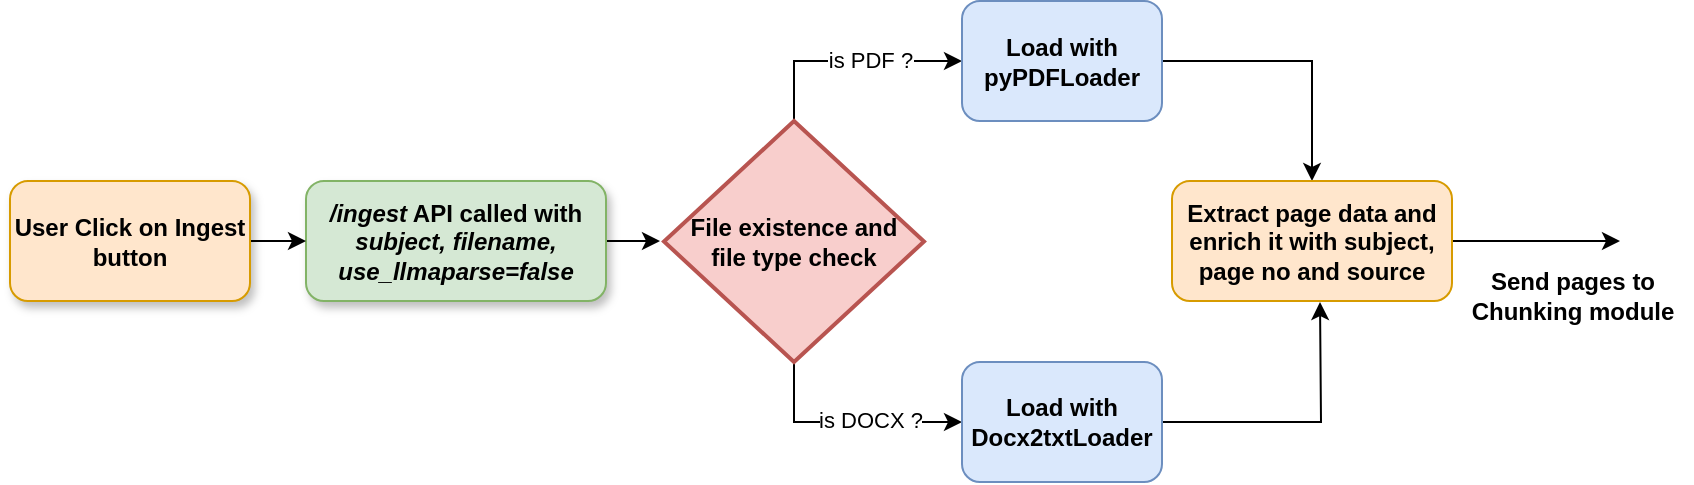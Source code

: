<mxfile version="28.0.9">
  <diagram name="Page-1" id="vjHY83DWi1jv0bEoohP3">
    <mxGraphModel dx="1042" dy="562" grid="1" gridSize="10" guides="1" tooltips="1" connect="1" arrows="1" fold="1" page="1" pageScale="1" pageWidth="850" pageHeight="1100" math="0" shadow="0">
      <root>
        <mxCell id="0" />
        <mxCell id="1" parent="0" />
        <mxCell id="OgIJaBhMgssSmQVfGM0A-23" value="" style="edgeStyle=orthogonalEdgeStyle;rounded=0;orthogonalLoop=1;jettySize=auto;html=1;" edge="1" parent="1">
          <mxGeometry relative="1" as="geometry">
            <mxPoint x="293" y="239.5" as="sourcePoint" />
            <mxPoint x="330" y="239.5" as="targetPoint" />
          </mxGeometry>
        </mxCell>
        <mxCell id="OgIJaBhMgssSmQVfGM0A-3" value="&lt;b&gt;&lt;i&gt;/ingest&lt;/i&gt; API called with &lt;i&gt;subject, filename, use_llmaparse=false&lt;/i&gt;&lt;/b&gt;" style="rounded=1;whiteSpace=wrap;html=1;fillColor=#d5e8d4;strokeColor=#82b366;shadow=1;" vertex="1" parent="1">
          <mxGeometry x="153" y="209.5" width="150" height="60" as="geometry" />
        </mxCell>
        <mxCell id="OgIJaBhMgssSmQVfGM0A-4" value="" style="edgeStyle=orthogonalEdgeStyle;rounded=0;orthogonalLoop=1;jettySize=auto;html=1;" edge="1" parent="1" source="OgIJaBhMgssSmQVfGM0A-5" target="OgIJaBhMgssSmQVfGM0A-3">
          <mxGeometry relative="1" as="geometry" />
        </mxCell>
        <mxCell id="OgIJaBhMgssSmQVfGM0A-5" value="&lt;b&gt;User Click on Ingest button&lt;/b&gt;" style="rounded=1;whiteSpace=wrap;html=1;fillColor=#ffe6cc;strokeColor=#d79b00;shadow=1;" vertex="1" parent="1">
          <mxGeometry x="5" y="209.5" width="120" height="60" as="geometry" />
        </mxCell>
        <mxCell id="OgIJaBhMgssSmQVfGM0A-28" style="edgeStyle=orthogonalEdgeStyle;rounded=0;orthogonalLoop=1;jettySize=auto;html=1;exitX=0.5;exitY=0;exitDx=0;exitDy=0;exitPerimeter=0;entryX=0;entryY=0.5;entryDx=0;entryDy=0;" edge="1" parent="1" source="OgIJaBhMgssSmQVfGM0A-22" target="OgIJaBhMgssSmQVfGM0A-25">
          <mxGeometry relative="1" as="geometry" />
        </mxCell>
        <mxCell id="OgIJaBhMgssSmQVfGM0A-33" value="is PDF ?" style="edgeLabel;html=1;align=center;verticalAlign=middle;resizable=0;points=[];" vertex="1" connectable="0" parent="OgIJaBhMgssSmQVfGM0A-28">
          <mxGeometry x="-0.023" y="-1" relative="1" as="geometry">
            <mxPoint x="12" y="-2" as="offset" />
          </mxGeometry>
        </mxCell>
        <mxCell id="OgIJaBhMgssSmQVfGM0A-29" style="edgeStyle=orthogonalEdgeStyle;rounded=0;orthogonalLoop=1;jettySize=auto;html=1;exitX=0.5;exitY=1;exitDx=0;exitDy=0;exitPerimeter=0;entryX=0;entryY=0.5;entryDx=0;entryDy=0;" edge="1" parent="1" source="OgIJaBhMgssSmQVfGM0A-22" target="OgIJaBhMgssSmQVfGM0A-26">
          <mxGeometry relative="1" as="geometry" />
        </mxCell>
        <mxCell id="OgIJaBhMgssSmQVfGM0A-34" value="is DOCX ?" style="edgeLabel;html=1;align=center;verticalAlign=middle;resizable=0;points=[];" vertex="1" connectable="0" parent="OgIJaBhMgssSmQVfGM0A-29">
          <mxGeometry x="0.019" y="-1" relative="1" as="geometry">
            <mxPoint x="10" y="-2" as="offset" />
          </mxGeometry>
        </mxCell>
        <mxCell id="OgIJaBhMgssSmQVfGM0A-22" value="&lt;b&gt;File existence and&lt;/b&gt;&lt;div&gt;&lt;b&gt;file type check&lt;/b&gt;&lt;/div&gt;" style="strokeWidth=2;html=1;shape=mxgraph.flowchart.decision;whiteSpace=wrap;fillColor=#f8cecc;strokeColor=#b85450;" vertex="1" parent="1">
          <mxGeometry x="332" y="179.5" width="130" height="120.5" as="geometry" />
        </mxCell>
        <mxCell id="OgIJaBhMgssSmQVfGM0A-31" style="edgeStyle=orthogonalEdgeStyle;rounded=0;orthogonalLoop=1;jettySize=auto;html=1;exitX=1;exitY=0.5;exitDx=0;exitDy=0;" edge="1" parent="1" source="OgIJaBhMgssSmQVfGM0A-25" target="OgIJaBhMgssSmQVfGM0A-30">
          <mxGeometry relative="1" as="geometry" />
        </mxCell>
        <mxCell id="OgIJaBhMgssSmQVfGM0A-25" value="&lt;b&gt;Load with pyPDFLoader&lt;/b&gt;" style="rounded=1;whiteSpace=wrap;html=1;fillColor=#dae8fc;strokeColor=#6c8ebf;" vertex="1" parent="1">
          <mxGeometry x="481" y="119.5" width="100" height="60" as="geometry" />
        </mxCell>
        <mxCell id="OgIJaBhMgssSmQVfGM0A-38" style="edgeStyle=orthogonalEdgeStyle;rounded=0;orthogonalLoop=1;jettySize=auto;html=1;exitX=1;exitY=0.5;exitDx=0;exitDy=0;" edge="1" parent="1" source="OgIJaBhMgssSmQVfGM0A-26">
          <mxGeometry relative="1" as="geometry">
            <mxPoint x="660" y="270" as="targetPoint" />
          </mxGeometry>
        </mxCell>
        <mxCell id="OgIJaBhMgssSmQVfGM0A-26" value="&lt;b&gt;Load with Docx2txtLoader&lt;/b&gt;" style="rounded=1;whiteSpace=wrap;html=1;fillColor=#dae8fc;strokeColor=#6c8ebf;" vertex="1" parent="1">
          <mxGeometry x="481" y="300" width="100" height="60" as="geometry" />
        </mxCell>
        <mxCell id="OgIJaBhMgssSmQVfGM0A-36" style="edgeStyle=orthogonalEdgeStyle;rounded=0;orthogonalLoop=1;jettySize=auto;html=1;" edge="1" parent="1" source="OgIJaBhMgssSmQVfGM0A-30">
          <mxGeometry relative="1" as="geometry">
            <mxPoint x="810" y="239.5" as="targetPoint" />
          </mxGeometry>
        </mxCell>
        <mxCell id="OgIJaBhMgssSmQVfGM0A-30" value="&lt;b&gt;Extract page data and enrich it with subject, page no and source&lt;/b&gt;" style="rounded=1;whiteSpace=wrap;html=1;fillColor=#ffe6cc;strokeColor=#d79b00;" vertex="1" parent="1">
          <mxGeometry x="586" y="209.5" width="140" height="60" as="geometry" />
        </mxCell>
        <mxCell id="OgIJaBhMgssSmQVfGM0A-37" value="&lt;b&gt;Send pages to&lt;/b&gt;&lt;div&gt;&lt;b&gt;Chunking module&lt;/b&gt;&lt;/div&gt;" style="text;html=1;align=center;verticalAlign=middle;resizable=0;points=[];autosize=1;strokeColor=none;fillColor=none;" vertex="1" parent="1">
          <mxGeometry x="726" y="247" width="120" height="40" as="geometry" />
        </mxCell>
      </root>
    </mxGraphModel>
  </diagram>
</mxfile>
